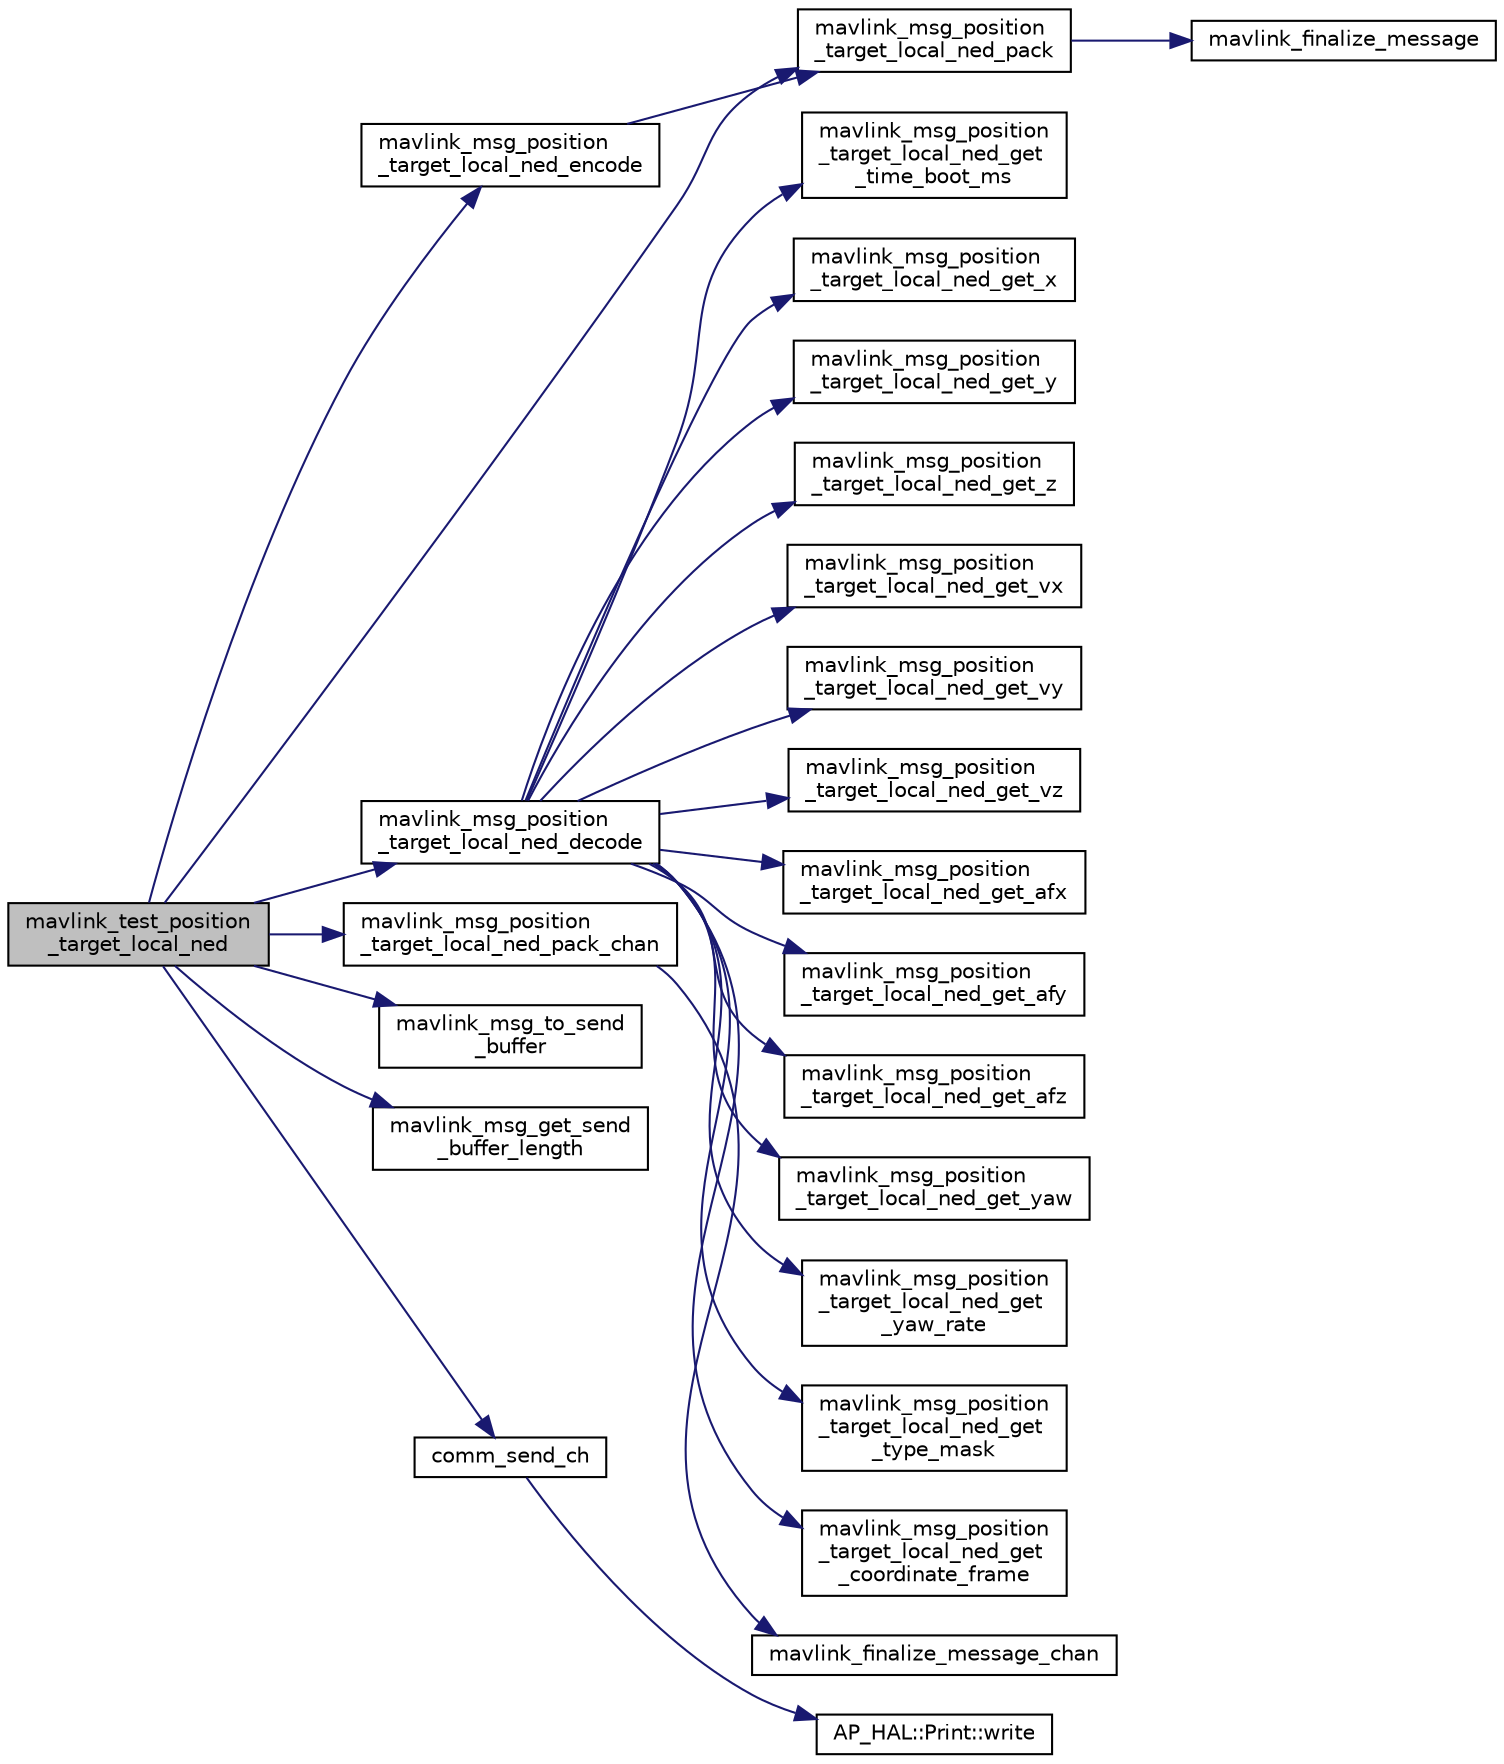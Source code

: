digraph "mavlink_test_position_target_local_ned"
{
 // INTERACTIVE_SVG=YES
  edge [fontname="Helvetica",fontsize="10",labelfontname="Helvetica",labelfontsize="10"];
  node [fontname="Helvetica",fontsize="10",shape=record];
  rankdir="LR";
  Node1 [label="mavlink_test_position\l_target_local_ned",height=0.2,width=0.4,color="black", fillcolor="grey75", style="filled" fontcolor="black"];
  Node1 -> Node2 [color="midnightblue",fontsize="10",style="solid",fontname="Helvetica"];
  Node2 [label="mavlink_msg_position\l_target_local_ned_encode",height=0.2,width=0.4,color="black", fillcolor="white", style="filled",URL="$mavlink__msg__position__target__local__ned_8h.html#a3f3e468291052a478357018c118ba9fc",tooltip="Encode a position_target_local_ned struct. "];
  Node2 -> Node3 [color="midnightblue",fontsize="10",style="solid",fontname="Helvetica"];
  Node3 [label="mavlink_msg_position\l_target_local_ned_pack",height=0.2,width=0.4,color="black", fillcolor="white", style="filled",URL="$mavlink__msg__position__target__local__ned_8h.html#a5ebc111071f791afcae3c7ad2c079154",tooltip="Pack a position_target_local_ned message. "];
  Node3 -> Node4 [color="midnightblue",fontsize="10",style="solid",fontname="Helvetica"];
  Node4 [label="mavlink_finalize_message",height=0.2,width=0.4,color="black", fillcolor="white", style="filled",URL="$v0_89_2mavlink__helpers_8h.html#af3bea083c5ec83f5b6570b2bd4a817d0",tooltip="Finalize a MAVLink message with MAVLINK_COMM_0 as default channel. "];
  Node1 -> Node5 [color="midnightblue",fontsize="10",style="solid",fontname="Helvetica"];
  Node5 [label="mavlink_msg_position\l_target_local_ned_decode",height=0.2,width=0.4,color="black", fillcolor="white", style="filled",URL="$mavlink__msg__position__target__local__ned_8h.html#a55639fba1a8ed19fbfdc7a72501f4e35",tooltip="Decode a position_target_local_ned message into a struct. "];
  Node5 -> Node6 [color="midnightblue",fontsize="10",style="solid",fontname="Helvetica"];
  Node6 [label="mavlink_msg_position\l_target_local_ned_get\l_time_boot_ms",height=0.2,width=0.4,color="black", fillcolor="white", style="filled",URL="$mavlink__msg__position__target__local__ned_8h.html#a943f5e471f3cb728a15aad998bde2855",tooltip="Send a position_target_local_ned message. "];
  Node5 -> Node7 [color="midnightblue",fontsize="10",style="solid",fontname="Helvetica"];
  Node7 [label="mavlink_msg_position\l_target_local_ned_get_x",height=0.2,width=0.4,color="black", fillcolor="white", style="filled",URL="$mavlink__msg__position__target__local__ned_8h.html#ae010296f6e3a0e3d786ddff6ab30e509",tooltip="Get field x from position_target_local_ned message. "];
  Node5 -> Node8 [color="midnightblue",fontsize="10",style="solid",fontname="Helvetica"];
  Node8 [label="mavlink_msg_position\l_target_local_ned_get_y",height=0.2,width=0.4,color="black", fillcolor="white", style="filled",URL="$mavlink__msg__position__target__local__ned_8h.html#a773efe31801cdfc6d3e96cdbd3d56c2d",tooltip="Get field y from position_target_local_ned message. "];
  Node5 -> Node9 [color="midnightblue",fontsize="10",style="solid",fontname="Helvetica"];
  Node9 [label="mavlink_msg_position\l_target_local_ned_get_z",height=0.2,width=0.4,color="black", fillcolor="white", style="filled",URL="$mavlink__msg__position__target__local__ned_8h.html#a54ccc7388858f0d98d56ba4c787af8fc",tooltip="Get field z from position_target_local_ned message. "];
  Node5 -> Node10 [color="midnightblue",fontsize="10",style="solid",fontname="Helvetica"];
  Node10 [label="mavlink_msg_position\l_target_local_ned_get_vx",height=0.2,width=0.4,color="black", fillcolor="white", style="filled",URL="$mavlink__msg__position__target__local__ned_8h.html#a88b746103bb39aeda8a2ff723904b36d",tooltip="Get field vx from position_target_local_ned message. "];
  Node5 -> Node11 [color="midnightblue",fontsize="10",style="solid",fontname="Helvetica"];
  Node11 [label="mavlink_msg_position\l_target_local_ned_get_vy",height=0.2,width=0.4,color="black", fillcolor="white", style="filled",URL="$mavlink__msg__position__target__local__ned_8h.html#a8d8c6a2355810bba27ba98074198bd3d",tooltip="Get field vy from position_target_local_ned message. "];
  Node5 -> Node12 [color="midnightblue",fontsize="10",style="solid",fontname="Helvetica"];
  Node12 [label="mavlink_msg_position\l_target_local_ned_get_vz",height=0.2,width=0.4,color="black", fillcolor="white", style="filled",URL="$mavlink__msg__position__target__local__ned_8h.html#ae96083692969a2de13f147e6187825d1",tooltip="Get field vz from position_target_local_ned message. "];
  Node5 -> Node13 [color="midnightblue",fontsize="10",style="solid",fontname="Helvetica"];
  Node13 [label="mavlink_msg_position\l_target_local_ned_get_afx",height=0.2,width=0.4,color="black", fillcolor="white", style="filled",URL="$mavlink__msg__position__target__local__ned_8h.html#a7380c34fb95b9c05ea35c9ddf9456d8d",tooltip="Get field afx from position_target_local_ned message. "];
  Node5 -> Node14 [color="midnightblue",fontsize="10",style="solid",fontname="Helvetica"];
  Node14 [label="mavlink_msg_position\l_target_local_ned_get_afy",height=0.2,width=0.4,color="black", fillcolor="white", style="filled",URL="$mavlink__msg__position__target__local__ned_8h.html#aa3d22e6b9793dccf59777ded6bea2e15",tooltip="Get field afy from position_target_local_ned message. "];
  Node5 -> Node15 [color="midnightblue",fontsize="10",style="solid",fontname="Helvetica"];
  Node15 [label="mavlink_msg_position\l_target_local_ned_get_afz",height=0.2,width=0.4,color="black", fillcolor="white", style="filled",URL="$mavlink__msg__position__target__local__ned_8h.html#afd715191d25ef9cb296fdeae75af39a9",tooltip="Get field afz from position_target_local_ned message. "];
  Node5 -> Node16 [color="midnightblue",fontsize="10",style="solid",fontname="Helvetica"];
  Node16 [label="mavlink_msg_position\l_target_local_ned_get_yaw",height=0.2,width=0.4,color="black", fillcolor="white", style="filled",URL="$mavlink__msg__position__target__local__ned_8h.html#a5f8769ea00289f8b1d1273175ca97d67",tooltip="Get field yaw from position_target_local_ned message. "];
  Node5 -> Node17 [color="midnightblue",fontsize="10",style="solid",fontname="Helvetica"];
  Node17 [label="mavlink_msg_position\l_target_local_ned_get\l_yaw_rate",height=0.2,width=0.4,color="black", fillcolor="white", style="filled",URL="$mavlink__msg__position__target__local__ned_8h.html#a6ac47e62ef2456526f45cd9145e7fb12",tooltip="Get field yaw_rate from position_target_local_ned message. "];
  Node5 -> Node18 [color="midnightblue",fontsize="10",style="solid",fontname="Helvetica"];
  Node18 [label="mavlink_msg_position\l_target_local_ned_get\l_type_mask",height=0.2,width=0.4,color="black", fillcolor="white", style="filled",URL="$mavlink__msg__position__target__local__ned_8h.html#ad13152a9a5060ec708098e13c93bfd87",tooltip="Get field type_mask from position_target_local_ned message. "];
  Node5 -> Node19 [color="midnightblue",fontsize="10",style="solid",fontname="Helvetica"];
  Node19 [label="mavlink_msg_position\l_target_local_ned_get\l_coordinate_frame",height=0.2,width=0.4,color="black", fillcolor="white", style="filled",URL="$mavlink__msg__position__target__local__ned_8h.html#a07c9000d8cfcade413d9b7db097d600d",tooltip="Get field coordinate_frame from position_target_local_ned message. "];
  Node1 -> Node3 [color="midnightblue",fontsize="10",style="solid",fontname="Helvetica"];
  Node1 -> Node20 [color="midnightblue",fontsize="10",style="solid",fontname="Helvetica"];
  Node20 [label="mavlink_msg_position\l_target_local_ned_pack_chan",height=0.2,width=0.4,color="black", fillcolor="white", style="filled",URL="$mavlink__msg__position__target__local__ned_8h.html#a93e2aacf3ca46434915921e2f86fa38d",tooltip="Pack a position_target_local_ned message on a channel. "];
  Node20 -> Node21 [color="midnightblue",fontsize="10",style="solid",fontname="Helvetica"];
  Node21 [label="mavlink_finalize_message_chan",height=0.2,width=0.4,color="black", fillcolor="white", style="filled",URL="$v0_89_2mavlink__helpers_8h.html#aa66131138fc02101dcc73b4b556ab422",tooltip="Finalize a MAVLink message with channel assignment. "];
  Node1 -> Node22 [color="midnightblue",fontsize="10",style="solid",fontname="Helvetica"];
  Node22 [label="mavlink_msg_to_send\l_buffer",height=0.2,width=0.4,color="black", fillcolor="white", style="filled",URL="$v0_89_2mavlink__helpers_8h.html#afea0a9befa84822fd62c2899ea0d849e",tooltip="Pack a message to send it over a serial byte stream. "];
  Node1 -> Node23 [color="midnightblue",fontsize="10",style="solid",fontname="Helvetica"];
  Node23 [label="mavlink_msg_get_send\l_buffer_length",height=0.2,width=0.4,color="black", fillcolor="white", style="filled",URL="$v0_89_2protocol_8h.html#aa86c08f27aabb7a2e12a67f189f590c8",tooltip="Get the required buffer size for this message. "];
  Node1 -> Node24 [color="midnightblue",fontsize="10",style="solid",fontname="Helvetica"];
  Node24 [label="comm_send_ch",height=0.2,width=0.4,color="black", fillcolor="white", style="filled",URL="$GCS__MAVLink_8h.html#ab753873a1ee10adedd0ce246311468f8"];
  Node24 -> Node25 [color="midnightblue",fontsize="10",style="solid",fontname="Helvetica"];
  Node25 [label="AP_HAL::Print::write",height=0.2,width=0.4,color="black", fillcolor="white", style="filled",URL="$classAP__HAL_1_1Print.html#acc65391952a43334f8f5c9bef341f501"];
}
